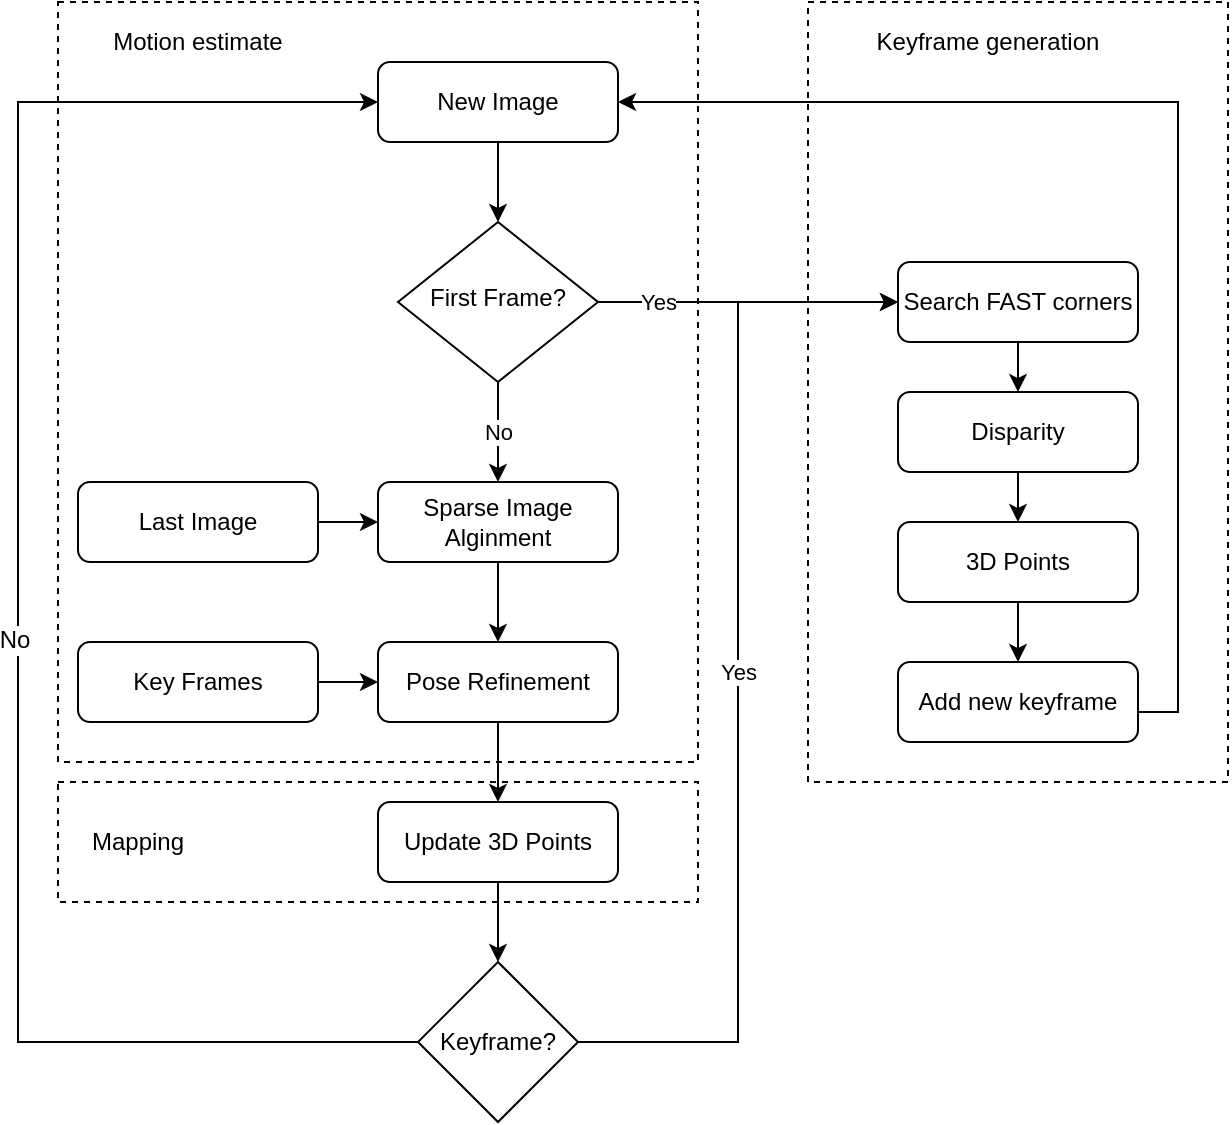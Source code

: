 <mxfile version="12.4.5" type="device"><diagram id="C5RBs43oDa-KdzZeNtuy" name="Page-1"><mxGraphModel dx="1420" dy="753" grid="1" gridSize="10" guides="1" tooltips="1" connect="1" arrows="1" fold="1" page="1" pageScale="1" pageWidth="827" pageHeight="1169" math="0" shadow="0"><root><mxCell id="WIyWlLk6GJQsqaUBKTNV-0"/><mxCell id="WIyWlLk6GJQsqaUBKTNV-1" parent="WIyWlLk6GJQsqaUBKTNV-0"/><mxCell id="CCVWqhNPT3We0VFOMqLT-18" value="No" style="edgeStyle=orthogonalEdgeStyle;rounded=0;orthogonalLoop=1;jettySize=auto;html=1;entryX=0.5;entryY=0;entryDx=0;entryDy=0;" edge="1" parent="WIyWlLk6GJQsqaUBKTNV-1" source="WIyWlLk6GJQsqaUBKTNV-6" target="CCVWqhNPT3We0VFOMqLT-7"><mxGeometry relative="1" as="geometry"/></mxCell><mxCell id="CCVWqhNPT3We0VFOMqLT-19" value="Yes" style="edgeStyle=orthogonalEdgeStyle;rounded=0;orthogonalLoop=1;jettySize=auto;html=1;entryX=0;entryY=0.5;entryDx=0;entryDy=0;" edge="1" parent="WIyWlLk6GJQsqaUBKTNV-1" source="WIyWlLk6GJQsqaUBKTNV-6" target="CCVWqhNPT3We0VFOMqLT-1"><mxGeometry x="-0.6" relative="1" as="geometry"><mxPoint as="offset"/></mxGeometry></mxCell><mxCell id="WIyWlLk6GJQsqaUBKTNV-6" value="First Frame?" style="rhombus;whiteSpace=wrap;html=1;shadow=0;fontFamily=Helvetica;fontSize=12;align=center;strokeWidth=1;spacing=6;spacingTop=-4;" parent="WIyWlLk6GJQsqaUBKTNV-1" vertex="1"><mxGeometry x="260" y="180" width="100" height="80" as="geometry"/></mxCell><mxCell id="CCVWqhNPT3We0VFOMqLT-17" style="edgeStyle=orthogonalEdgeStyle;rounded=0;orthogonalLoop=1;jettySize=auto;html=1;entryX=0.5;entryY=0;entryDx=0;entryDy=0;" edge="1" parent="WIyWlLk6GJQsqaUBKTNV-1" source="CCVWqhNPT3We0VFOMqLT-0" target="WIyWlLk6GJQsqaUBKTNV-6"><mxGeometry relative="1" as="geometry"/></mxCell><mxCell id="CCVWqhNPT3We0VFOMqLT-0" value="New Image" style="rounded=1;whiteSpace=wrap;html=1;fontSize=12;glass=0;strokeWidth=1;shadow=0;" vertex="1" parent="WIyWlLk6GJQsqaUBKTNV-1"><mxGeometry x="250" y="100" width="120" height="40" as="geometry"/></mxCell><mxCell id="CCVWqhNPT3We0VFOMqLT-35" style="edgeStyle=orthogonalEdgeStyle;rounded=0;orthogonalLoop=1;jettySize=auto;html=1;entryX=0.5;entryY=0;entryDx=0;entryDy=0;" edge="1" parent="WIyWlLk6GJQsqaUBKTNV-1" source="CCVWqhNPT3We0VFOMqLT-1" target="CCVWqhNPT3We0VFOMqLT-34"><mxGeometry relative="1" as="geometry"/></mxCell><mxCell id="CCVWqhNPT3We0VFOMqLT-1" value="Search FAST corners" style="rounded=1;whiteSpace=wrap;html=1;" vertex="1" parent="WIyWlLk6GJQsqaUBKTNV-1"><mxGeometry x="510" y="200" width="120" height="40" as="geometry"/></mxCell><mxCell id="CCVWqhNPT3We0VFOMqLT-23" style="edgeStyle=orthogonalEdgeStyle;rounded=0;orthogonalLoop=1;jettySize=auto;html=1;" edge="1" parent="WIyWlLk6GJQsqaUBKTNV-1" source="CCVWqhNPT3We0VFOMqLT-2" target="CCVWqhNPT3We0VFOMqLT-24"><mxGeometry relative="1" as="geometry"><mxPoint x="570" y="410" as="targetPoint"/></mxGeometry></mxCell><mxCell id="CCVWqhNPT3We0VFOMqLT-2" value="3D Points" style="rounded=1;whiteSpace=wrap;html=1;" vertex="1" parent="WIyWlLk6GJQsqaUBKTNV-1"><mxGeometry x="510" y="330" width="120" height="40" as="geometry"/></mxCell><mxCell id="CCVWqhNPT3We0VFOMqLT-6" style="edgeStyle=orthogonalEdgeStyle;rounded=0;orthogonalLoop=1;jettySize=auto;html=1;" edge="1" parent="WIyWlLk6GJQsqaUBKTNV-1" source="CCVWqhNPT3We0VFOMqLT-4"><mxGeometry relative="1" as="geometry"><mxPoint x="250" y="330" as="targetPoint"/></mxGeometry></mxCell><mxCell id="CCVWqhNPT3We0VFOMqLT-4" value="Last Image" style="rounded=1;whiteSpace=wrap;html=1;fontSize=12;glass=0;strokeWidth=1;shadow=0;" vertex="1" parent="WIyWlLk6GJQsqaUBKTNV-1"><mxGeometry x="100" y="310" width="120" height="40" as="geometry"/></mxCell><mxCell id="CCVWqhNPT3We0VFOMqLT-11" style="edgeStyle=orthogonalEdgeStyle;rounded=0;orthogonalLoop=1;jettySize=auto;html=1;entryX=0.5;entryY=0;entryDx=0;entryDy=0;" edge="1" parent="WIyWlLk6GJQsqaUBKTNV-1" source="CCVWqhNPT3We0VFOMqLT-7" target="CCVWqhNPT3We0VFOMqLT-8"><mxGeometry relative="1" as="geometry"/></mxCell><mxCell id="CCVWqhNPT3We0VFOMqLT-7" value="Sparse Image Alginment" style="rounded=1;whiteSpace=wrap;html=1;fontSize=12;glass=0;strokeWidth=1;shadow=0;" vertex="1" parent="WIyWlLk6GJQsqaUBKTNV-1"><mxGeometry x="250" y="310" width="120" height="40" as="geometry"/></mxCell><mxCell id="CCVWqhNPT3We0VFOMqLT-13" style="edgeStyle=orthogonalEdgeStyle;rounded=0;orthogonalLoop=1;jettySize=auto;html=1;entryX=0.5;entryY=0;entryDx=0;entryDy=0;" edge="1" parent="WIyWlLk6GJQsqaUBKTNV-1" source="CCVWqhNPT3We0VFOMqLT-8" target="CCVWqhNPT3We0VFOMqLT-12"><mxGeometry relative="1" as="geometry"/></mxCell><mxCell id="CCVWqhNPT3We0VFOMqLT-8" value="Pose Refinement" style="rounded=1;whiteSpace=wrap;html=1;fontSize=12;glass=0;strokeWidth=1;shadow=0;" vertex="1" parent="WIyWlLk6GJQsqaUBKTNV-1"><mxGeometry x="250" y="390" width="120" height="40" as="geometry"/></mxCell><mxCell id="CCVWqhNPT3We0VFOMqLT-10" style="edgeStyle=orthogonalEdgeStyle;rounded=0;orthogonalLoop=1;jettySize=auto;html=1;entryX=0;entryY=0.5;entryDx=0;entryDy=0;" edge="1" parent="WIyWlLk6GJQsqaUBKTNV-1" source="CCVWqhNPT3We0VFOMqLT-9" target="CCVWqhNPT3We0VFOMqLT-8"><mxGeometry relative="1" as="geometry"/></mxCell><mxCell id="CCVWqhNPT3We0VFOMqLT-9" value="Key Frames" style="rounded=1;whiteSpace=wrap;html=1;fontSize=12;glass=0;strokeWidth=1;shadow=0;" vertex="1" parent="WIyWlLk6GJQsqaUBKTNV-1"><mxGeometry x="100" y="390" width="120" height="40" as="geometry"/></mxCell><mxCell id="CCVWqhNPT3We0VFOMqLT-20" style="edgeStyle=orthogonalEdgeStyle;rounded=0;orthogonalLoop=1;jettySize=auto;html=1;entryX=0.5;entryY=0;entryDx=0;entryDy=0;" edge="1" parent="WIyWlLk6GJQsqaUBKTNV-1" source="CCVWqhNPT3We0VFOMqLT-12" target="CCVWqhNPT3We0VFOMqLT-15"><mxGeometry relative="1" as="geometry"/></mxCell><mxCell id="CCVWqhNPT3We0VFOMqLT-12" value="Update 3D Points" style="rounded=1;whiteSpace=wrap;html=1;" vertex="1" parent="WIyWlLk6GJQsqaUBKTNV-1"><mxGeometry x="250" y="470" width="120" height="40" as="geometry"/></mxCell><mxCell id="CCVWqhNPT3We0VFOMqLT-16" value="Yes" style="edgeStyle=orthogonalEdgeStyle;rounded=0;orthogonalLoop=1;jettySize=auto;html=1;entryX=0;entryY=0.5;entryDx=0;entryDy=0;" edge="1" parent="WIyWlLk6GJQsqaUBKTNV-1" source="CCVWqhNPT3We0VFOMqLT-15" target="CCVWqhNPT3We0VFOMqLT-1"><mxGeometry relative="1" as="geometry"><mxPoint x="440" y="220" as="targetPoint"/></mxGeometry></mxCell><mxCell id="CCVWqhNPT3We0VFOMqLT-21" style="edgeStyle=orthogonalEdgeStyle;rounded=0;orthogonalLoop=1;jettySize=auto;html=1;entryX=0;entryY=0.5;entryDx=0;entryDy=0;" edge="1" parent="WIyWlLk6GJQsqaUBKTNV-1" source="CCVWqhNPT3We0VFOMqLT-15" target="CCVWqhNPT3We0VFOMqLT-0"><mxGeometry relative="1" as="geometry"><Array as="points"><mxPoint x="70" y="590"/><mxPoint x="70" y="120"/></Array></mxGeometry></mxCell><mxCell id="CCVWqhNPT3We0VFOMqLT-22" value="No" style="text;html=1;align=center;verticalAlign=middle;resizable=0;points=[];labelBackgroundColor=#ffffff;" vertex="1" connectable="0" parent="CCVWqhNPT3We0VFOMqLT-21"><mxGeometry x="-0.479" y="-150" relative="1" as="geometry"><mxPoint x="-152" y="-180" as="offset"/></mxGeometry></mxCell><mxCell id="CCVWqhNPT3We0VFOMqLT-15" value="Keyframe?" style="rhombus;whiteSpace=wrap;html=1;" vertex="1" parent="WIyWlLk6GJQsqaUBKTNV-1"><mxGeometry x="270" y="550" width="80" height="80" as="geometry"/></mxCell><mxCell id="CCVWqhNPT3We0VFOMqLT-25" style="edgeStyle=orthogonalEdgeStyle;rounded=0;orthogonalLoop=1;jettySize=auto;html=1;entryX=1;entryY=0.5;entryDx=0;entryDy=0;" edge="1" parent="WIyWlLk6GJQsqaUBKTNV-1" source="CCVWqhNPT3We0VFOMqLT-24" target="CCVWqhNPT3We0VFOMqLT-0"><mxGeometry relative="1" as="geometry"><Array as="points"><mxPoint x="650" y="425"/><mxPoint x="650" y="120"/></Array></mxGeometry></mxCell><mxCell id="CCVWqhNPT3We0VFOMqLT-24" value="Add new keyframe" style="rounded=1;whiteSpace=wrap;html=1;" vertex="1" parent="WIyWlLk6GJQsqaUBKTNV-1"><mxGeometry x="510" y="400" width="120" height="40" as="geometry"/></mxCell><mxCell id="CCVWqhNPT3We0VFOMqLT-26" value="" style="rounded=0;whiteSpace=wrap;html=1;fillColor=none;dashed=1;" vertex="1" parent="WIyWlLk6GJQsqaUBKTNV-1"><mxGeometry x="465" y="70" width="210" height="390" as="geometry"/></mxCell><mxCell id="CCVWqhNPT3We0VFOMqLT-29" value="Keyframe generation" style="text;html=1;strokeColor=none;fillColor=none;align=center;verticalAlign=middle;whiteSpace=wrap;rounded=0;dashed=1;" vertex="1" parent="WIyWlLk6GJQsqaUBKTNV-1"><mxGeometry x="465" y="80" width="180" height="20" as="geometry"/></mxCell><mxCell id="CCVWqhNPT3We0VFOMqLT-30" value="" style="rounded=0;whiteSpace=wrap;html=1;fillColor=none;dashed=1;" vertex="1" parent="WIyWlLk6GJQsqaUBKTNV-1"><mxGeometry x="90" y="70" width="320" height="380" as="geometry"/></mxCell><mxCell id="CCVWqhNPT3We0VFOMqLT-31" value="Motion estimate" style="text;html=1;strokeColor=none;fillColor=none;align=center;verticalAlign=middle;whiteSpace=wrap;rounded=0;dashed=1;" vertex="1" parent="WIyWlLk6GJQsqaUBKTNV-1"><mxGeometry x="100" y="80" width="120" height="20" as="geometry"/></mxCell><mxCell id="CCVWqhNPT3We0VFOMqLT-32" value="" style="rounded=0;whiteSpace=wrap;html=1;fillColor=none;dashed=1;" vertex="1" parent="WIyWlLk6GJQsqaUBKTNV-1"><mxGeometry x="90" y="460" width="320" height="60" as="geometry"/></mxCell><mxCell id="CCVWqhNPT3We0VFOMqLT-33" value="Mapping" style="text;html=1;strokeColor=none;fillColor=none;align=center;verticalAlign=middle;whiteSpace=wrap;rounded=0;dashed=1;" vertex="1" parent="WIyWlLk6GJQsqaUBKTNV-1"><mxGeometry x="80" y="480" width="100" height="20" as="geometry"/></mxCell><mxCell id="CCVWqhNPT3We0VFOMqLT-36" style="edgeStyle=orthogonalEdgeStyle;rounded=0;orthogonalLoop=1;jettySize=auto;html=1;entryX=0.5;entryY=0;entryDx=0;entryDy=0;" edge="1" parent="WIyWlLk6GJQsqaUBKTNV-1" source="CCVWqhNPT3We0VFOMqLT-34" target="CCVWqhNPT3We0VFOMqLT-2"><mxGeometry relative="1" as="geometry"/></mxCell><mxCell id="CCVWqhNPT3We0VFOMqLT-34" value="Disparity" style="rounded=1;whiteSpace=wrap;html=1;" vertex="1" parent="WIyWlLk6GJQsqaUBKTNV-1"><mxGeometry x="510" y="265" width="120" height="40" as="geometry"/></mxCell></root></mxGraphModel></diagram></mxfile>